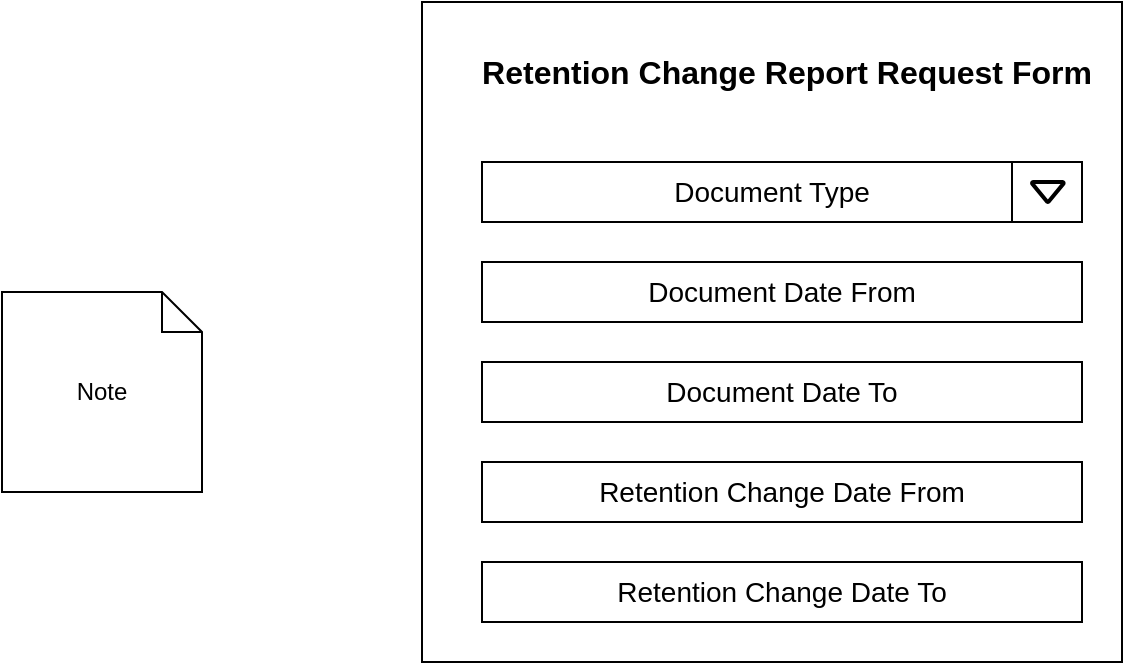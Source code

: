 <mxfile version="17.1.2" type="github">
  <diagram id="17ynz9xK-wG3ZcKPY0hF" name="Page-1">
    <mxGraphModel dx="868" dy="426" grid="1" gridSize="10" guides="1" tooltips="1" connect="1" arrows="1" fold="1" page="1" pageScale="1" pageWidth="827" pageHeight="1169" math="0" shadow="0">
      <root>
        <mxCell id="0" />
        <mxCell id="1" parent="0" />
        <mxCell id="5bHetLIwj-x24RkYb5Xe-1" value="" style="rounded=0;whiteSpace=wrap;html=1;" vertex="1" parent="1">
          <mxGeometry x="210" y="60" width="350" height="330" as="geometry" />
        </mxCell>
        <mxCell id="5bHetLIwj-x24RkYb5Xe-2" value="&lt;b&gt;&lt;font style=&quot;font-size: 16px&quot;&gt;Retention Change Report Request Form&lt;/font&gt;&lt;/b&gt;" style="text;html=1;strokeColor=none;fillColor=none;align=center;verticalAlign=middle;whiteSpace=wrap;rounded=0;" vertex="1" parent="1">
          <mxGeometry x="230" y="80" width="325" height="30" as="geometry" />
        </mxCell>
        <mxCell id="5bHetLIwj-x24RkYb5Xe-5" value="" style="rounded=0;whiteSpace=wrap;html=1;" vertex="1" parent="1">
          <mxGeometry x="240" y="140" width="300" height="30" as="geometry" />
        </mxCell>
        <mxCell id="5bHetLIwj-x24RkYb5Xe-6" value="" style="strokeWidth=2;html=1;shape=mxgraph.flowchart.merge_or_storage;whiteSpace=wrap;" vertex="1" parent="1">
          <mxGeometry x="515" y="150" width="15.84" height="10" as="geometry" />
        </mxCell>
        <mxCell id="5bHetLIwj-x24RkYb5Xe-8" value="Note" style="shape=note;size=20;whiteSpace=wrap;html=1;" vertex="1" parent="1">
          <mxGeometry y="205" width="100" height="100" as="geometry" />
        </mxCell>
        <mxCell id="5bHetLIwj-x24RkYb5Xe-10" value="" style="line;strokeWidth=1;direction=south;html=1;" vertex="1" parent="1">
          <mxGeometry x="500" y="140" width="10" height="30" as="geometry" />
        </mxCell>
        <mxCell id="5bHetLIwj-x24RkYb5Xe-12" value="&lt;font style=&quot;font-size: 14px&quot;&gt;Document Type&lt;/font&gt;" style="text;html=1;strokeColor=none;fillColor=none;align=center;verticalAlign=middle;whiteSpace=wrap;rounded=0;" vertex="1" parent="1">
          <mxGeometry x="325" y="140" width="120" height="30" as="geometry" />
        </mxCell>
        <mxCell id="5bHetLIwj-x24RkYb5Xe-13" value="&lt;font style=&quot;font-size: 14px&quot;&gt;Document Date From&lt;/font&gt;" style="rounded=0;whiteSpace=wrap;html=1;" vertex="1" parent="1">
          <mxGeometry x="240" y="190" width="300" height="30" as="geometry" />
        </mxCell>
        <mxCell id="5bHetLIwj-x24RkYb5Xe-15" value="&lt;font style=&quot;font-size: 14px&quot;&gt;Document Date To&lt;/font&gt;" style="rounded=0;whiteSpace=wrap;html=1;" vertex="1" parent="1">
          <mxGeometry x="240" y="240" width="300" height="30" as="geometry" />
        </mxCell>
        <mxCell id="5bHetLIwj-x24RkYb5Xe-17" value="&lt;font style=&quot;font-size: 14px&quot;&gt;Retention Change Date From&lt;/font&gt;" style="rounded=0;whiteSpace=wrap;html=1;" vertex="1" parent="1">
          <mxGeometry x="240" y="290" width="300" height="30" as="geometry" />
        </mxCell>
        <mxCell id="5bHetLIwj-x24RkYb5Xe-19" value="&lt;font style=&quot;font-size: 14px&quot;&gt;Retention Change Date To&lt;/font&gt;" style="rounded=0;whiteSpace=wrap;html=1;" vertex="1" parent="1">
          <mxGeometry x="240" y="340" width="300" height="30" as="geometry" />
        </mxCell>
      </root>
    </mxGraphModel>
  </diagram>
</mxfile>

